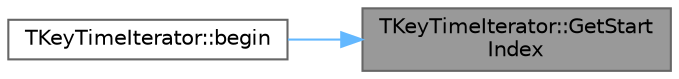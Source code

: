 digraph "TKeyTimeIterator::GetStartIndex"
{
 // INTERACTIVE_SVG=YES
 // LATEX_PDF_SIZE
  bgcolor="transparent";
  edge [fontname=Helvetica,fontsize=10,labelfontname=Helvetica,labelfontsize=10];
  node [fontname=Helvetica,fontsize=10,shape=box,height=0.2,width=0.4];
  rankdir="RL";
  Node1 [id="Node000001",label="TKeyTimeIterator::GetStart\lIndex",height=0.2,width=0.4,color="gray40", fillcolor="grey60", style="filled", fontcolor="black",tooltip=" "];
  Node1 -> Node2 [id="edge1_Node000001_Node000002",dir="back",color="steelblue1",style="solid",tooltip=" "];
  Node2 [id="Node000002",label="TKeyTimeIterator::begin",height=0.2,width=0.4,color="grey40", fillcolor="white", style="filled",URL="$d5/d9f/structTKeyTimeIterator.html#afe09edbf1456b034e989f9ed067bd654",tooltip=" "];
}
